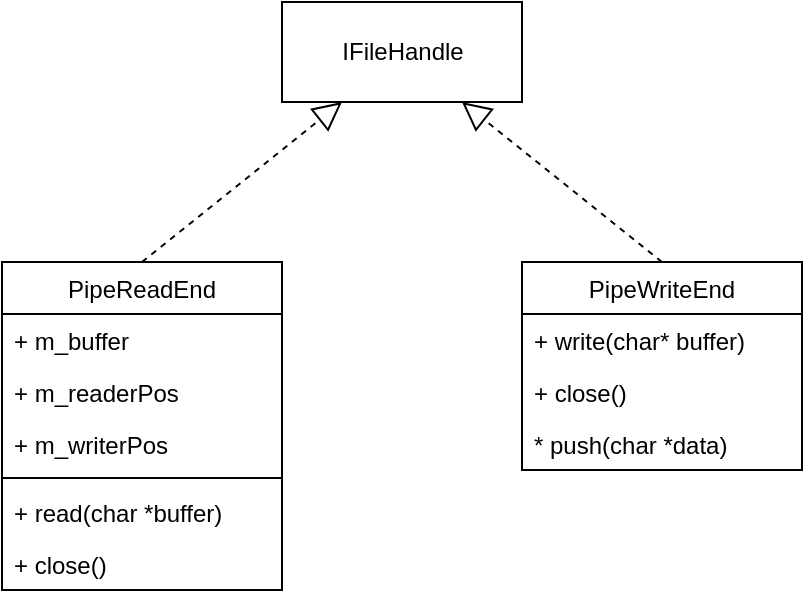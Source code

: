 <mxfile version="12.3.6" type="device" pages="1"><diagram id="5nPVNGwK3CCntPfnJ345" name="Page-1"><mxGraphModel dx="1020" dy="615" grid="1" gridSize="10" guides="1" tooltips="1" connect="1" arrows="1" fold="1" page="1" pageScale="1" pageWidth="827" pageHeight="1169" math="0" shadow="0"><root><mxCell id="0"/><mxCell id="1" parent="0"/><mxCell id="4bPfgwiudSgDrndflwy3-1" value="PipeReadEnd" style="swimlane;fontStyle=0;childLayout=stackLayout;horizontal=1;startSize=26;fillColor=none;horizontalStack=0;resizeParent=1;resizeParentMax=0;resizeLast=0;collapsible=1;marginBottom=0;" vertex="1" parent="1"><mxGeometry x="180" y="180" width="140" height="164" as="geometry"/></mxCell><mxCell id="4bPfgwiudSgDrndflwy3-2" value="+ m_buffer" style="text;strokeColor=none;fillColor=none;align=left;verticalAlign=top;spacingLeft=4;spacingRight=4;overflow=hidden;rotatable=0;points=[[0,0.5],[1,0.5]];portConstraint=eastwest;" vertex="1" parent="4bPfgwiudSgDrndflwy3-1"><mxGeometry y="26" width="140" height="26" as="geometry"/></mxCell><mxCell id="4bPfgwiudSgDrndflwy3-3" value="+ m_readerPos" style="text;strokeColor=none;fillColor=none;align=left;verticalAlign=top;spacingLeft=4;spacingRight=4;overflow=hidden;rotatable=0;points=[[0,0.5],[1,0.5]];portConstraint=eastwest;" vertex="1" parent="4bPfgwiudSgDrndflwy3-1"><mxGeometry y="52" width="140" height="26" as="geometry"/></mxCell><mxCell id="4bPfgwiudSgDrndflwy3-4" value="+ m_writerPos" style="text;strokeColor=none;fillColor=none;align=left;verticalAlign=top;spacingLeft=4;spacingRight=4;overflow=hidden;rotatable=0;points=[[0,0.5],[1,0.5]];portConstraint=eastwest;" vertex="1" parent="4bPfgwiudSgDrndflwy3-1"><mxGeometry y="78" width="140" height="26" as="geometry"/></mxCell><mxCell id="4bPfgwiudSgDrndflwy3-13" value="" style="line;strokeWidth=1;fillColor=none;align=left;verticalAlign=middle;spacingTop=-1;spacingLeft=3;spacingRight=3;rotatable=0;labelPosition=right;points=[];portConstraint=eastwest;" vertex="1" parent="4bPfgwiudSgDrndflwy3-1"><mxGeometry y="104" width="140" height="8" as="geometry"/></mxCell><mxCell id="4bPfgwiudSgDrndflwy3-12" value="+ read(char *buffer)" style="text;strokeColor=none;fillColor=none;align=left;verticalAlign=top;spacingLeft=4;spacingRight=4;overflow=hidden;rotatable=0;points=[[0,0.5],[1,0.5]];portConstraint=eastwest;" vertex="1" parent="4bPfgwiudSgDrndflwy3-1"><mxGeometry y="112" width="140" height="26" as="geometry"/></mxCell><mxCell id="4bPfgwiudSgDrndflwy3-16" value="+ close()" style="text;strokeColor=none;fillColor=none;align=left;verticalAlign=top;spacingLeft=4;spacingRight=4;overflow=hidden;rotatable=0;points=[[0,0.5],[1,0.5]];portConstraint=eastwest;" vertex="1" parent="4bPfgwiudSgDrndflwy3-1"><mxGeometry y="138" width="140" height="26" as="geometry"/></mxCell><mxCell id="4bPfgwiudSgDrndflwy3-5" value="PipeWriteEnd" style="swimlane;fontStyle=0;childLayout=stackLayout;horizontal=1;startSize=26;fillColor=none;horizontalStack=0;resizeParent=1;resizeParentMax=0;resizeLast=0;collapsible=1;marginBottom=0;" vertex="1" parent="1"><mxGeometry x="440" y="180" width="140" height="104" as="geometry"/></mxCell><mxCell id="4bPfgwiudSgDrndflwy3-15" value="+ write(char* buffer)" style="text;strokeColor=none;fillColor=none;align=left;verticalAlign=top;spacingLeft=4;spacingRight=4;overflow=hidden;rotatable=0;points=[[0,0.5],[1,0.5]];portConstraint=eastwest;" vertex="1" parent="4bPfgwiudSgDrndflwy3-5"><mxGeometry y="26" width="140" height="26" as="geometry"/></mxCell><mxCell id="4bPfgwiudSgDrndflwy3-17" value="+ close()" style="text;strokeColor=none;fillColor=none;align=left;verticalAlign=top;spacingLeft=4;spacingRight=4;overflow=hidden;rotatable=0;points=[[0,0.5],[1,0.5]];portConstraint=eastwest;" vertex="1" parent="4bPfgwiudSgDrndflwy3-5"><mxGeometry y="52" width="140" height="26" as="geometry"/></mxCell><mxCell id="4bPfgwiudSgDrndflwy3-18" value="* push(char *data)" style="text;strokeColor=none;fillColor=none;align=left;verticalAlign=top;spacingLeft=4;spacingRight=4;overflow=hidden;rotatable=0;points=[[0,0.5],[1,0.5]];portConstraint=eastwest;" vertex="1" parent="4bPfgwiudSgDrndflwy3-5"><mxGeometry y="78" width="140" height="26" as="geometry"/></mxCell><mxCell id="4bPfgwiudSgDrndflwy3-9" value="IFileHandle" style="html=1;" vertex="1" parent="1"><mxGeometry x="320" y="50" width="120" height="50" as="geometry"/></mxCell><mxCell id="4bPfgwiudSgDrndflwy3-10" value="" style="endArrow=block;dashed=1;endFill=0;endSize=12;html=1;exitX=0.5;exitY=0;exitDx=0;exitDy=0;entryX=0.25;entryY=1;entryDx=0;entryDy=0;" edge="1" parent="1" source="4bPfgwiudSgDrndflwy3-1" target="4bPfgwiudSgDrndflwy3-9"><mxGeometry width="160" relative="1" as="geometry"><mxPoint x="190" y="310" as="sourcePoint"/><mxPoint x="350" y="310" as="targetPoint"/></mxGeometry></mxCell><mxCell id="4bPfgwiudSgDrndflwy3-11" value="" style="endArrow=block;dashed=1;endFill=0;endSize=12;html=1;exitX=0.5;exitY=0;exitDx=0;exitDy=0;entryX=0.75;entryY=1;entryDx=0;entryDy=0;" edge="1" parent="1" source="4bPfgwiudSgDrndflwy3-5" target="4bPfgwiudSgDrndflwy3-9"><mxGeometry width="160" relative="1" as="geometry"><mxPoint x="190" y="310" as="sourcePoint"/><mxPoint x="350" y="310" as="targetPoint"/></mxGeometry></mxCell></root></mxGraphModel></diagram></mxfile>